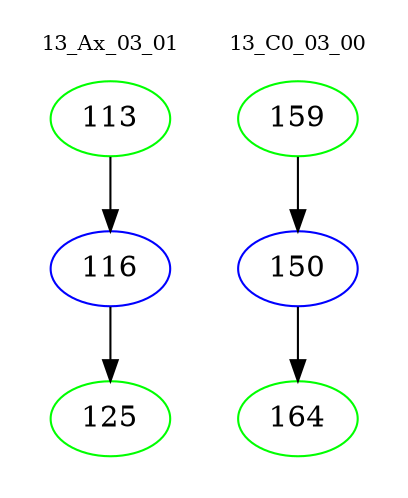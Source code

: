 digraph{
subgraph cluster_0 {
color = white
label = "13_Ax_03_01";
fontsize=10;
T0_113 [label="113", color="green"]
T0_113 -> T0_116 [color="black"]
T0_116 [label="116", color="blue"]
T0_116 -> T0_125 [color="black"]
T0_125 [label="125", color="green"]
}
subgraph cluster_1 {
color = white
label = "13_C0_03_00";
fontsize=10;
T1_159 [label="159", color="green"]
T1_159 -> T1_150 [color="black"]
T1_150 [label="150", color="blue"]
T1_150 -> T1_164 [color="black"]
T1_164 [label="164", color="green"]
}
}
